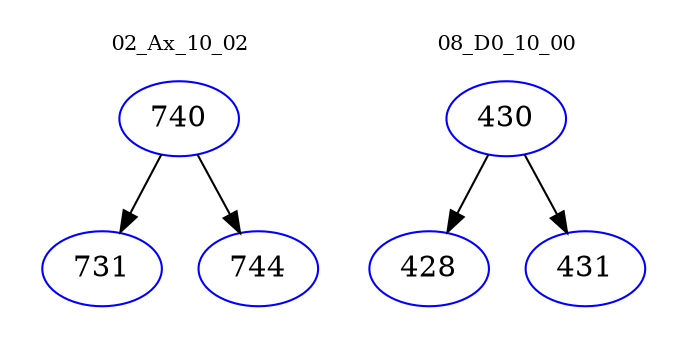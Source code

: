 digraph{
subgraph cluster_0 {
color = white
label = "02_Ax_10_02";
fontsize=10;
T0_740 [label="740", color="blue"]
T0_740 -> T0_731 [color="black"]
T0_731 [label="731", color="blue"]
T0_740 -> T0_744 [color="black"]
T0_744 [label="744", color="blue"]
}
subgraph cluster_1 {
color = white
label = "08_D0_10_00";
fontsize=10;
T1_430 [label="430", color="blue"]
T1_430 -> T1_428 [color="black"]
T1_428 [label="428", color="blue"]
T1_430 -> T1_431 [color="black"]
T1_431 [label="431", color="blue"]
}
}
